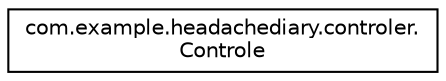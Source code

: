 digraph "Graphical Class Hierarchy"
{
 // LATEX_PDF_SIZE
  edge [fontname="Helvetica",fontsize="10",labelfontname="Helvetica",labelfontsize="10"];
  node [fontname="Helvetica",fontsize="10",shape=record];
  rankdir="LR";
  Node0 [label="com.example.headachediary.controler.\lControle",height=0.2,width=0.4,color="black", fillcolor="white", style="filled",URL="$classcom_1_1example_1_1headachediary_1_1controler_1_1_controle.html",tooltip=" "];
}
